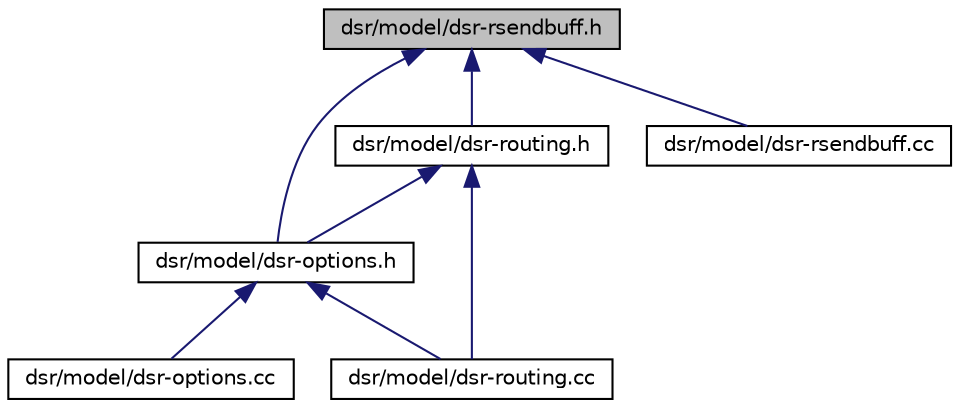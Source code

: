 digraph "dsr/model/dsr-rsendbuff.h"
{
  edge [fontname="Helvetica",fontsize="10",labelfontname="Helvetica",labelfontsize="10"];
  node [fontname="Helvetica",fontsize="10",shape=record];
  Node1 [label="dsr/model/dsr-rsendbuff.h",height=0.2,width=0.4,color="black", fillcolor="grey75", style="filled", fontcolor="black"];
  Node1 -> Node2 [dir="back",color="midnightblue",fontsize="10",style="solid"];
  Node2 [label="dsr/model/dsr-options.h",height=0.2,width=0.4,color="black", fillcolor="white", style="filled",URL="$d6/de0/dsr-options_8h.html"];
  Node2 -> Node3 [dir="back",color="midnightblue",fontsize="10",style="solid"];
  Node3 [label="dsr/model/dsr-options.cc",height=0.2,width=0.4,color="black", fillcolor="white", style="filled",URL="$dd/d52/dsr-options_8cc.html"];
  Node2 -> Node4 [dir="back",color="midnightblue",fontsize="10",style="solid"];
  Node4 [label="dsr/model/dsr-routing.cc",height=0.2,width=0.4,color="black", fillcolor="white", style="filled",URL="$d5/d3f/dsr-routing_8cc.html"];
  Node1 -> Node5 [dir="back",color="midnightblue",fontsize="10",style="solid"];
  Node5 [label="dsr/model/dsr-routing.h",height=0.2,width=0.4,color="black", fillcolor="white", style="filled",URL="$db/d08/dsr-routing_8h.html"];
  Node5 -> Node2 [dir="back",color="midnightblue",fontsize="10",style="solid"];
  Node5 -> Node4 [dir="back",color="midnightblue",fontsize="10",style="solid"];
  Node1 -> Node6 [dir="back",color="midnightblue",fontsize="10",style="solid"];
  Node6 [label="dsr/model/dsr-rsendbuff.cc",height=0.2,width=0.4,color="black", fillcolor="white", style="filled",URL="$db/d21/dsr-rsendbuff_8cc.html"];
}
